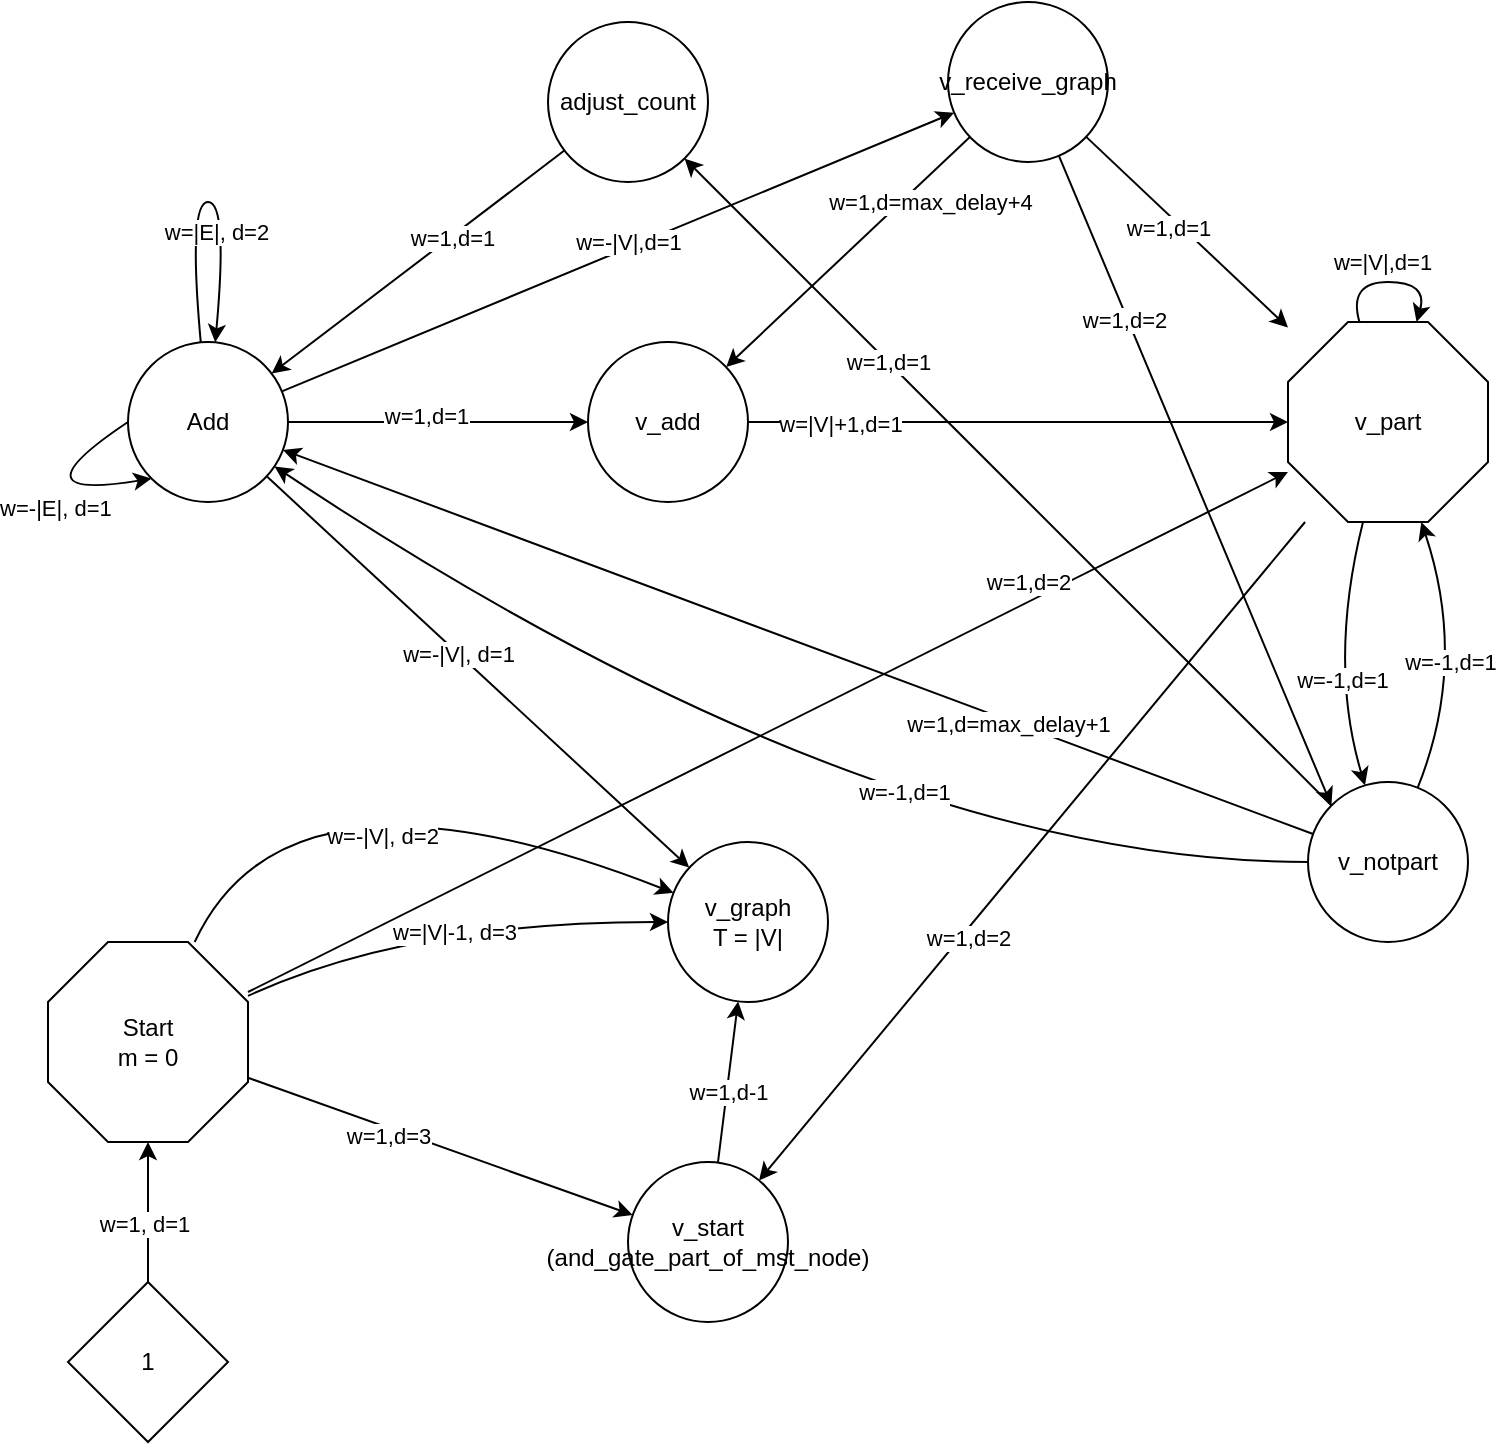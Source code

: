 <mxfile version="25.0.3">
  <diagram name="Pagina-1" id="IN2GnqsbCBUMsIS-wJ98">
    <mxGraphModel dx="766" dy="1077" grid="1" gridSize="10" guides="1" tooltips="1" connect="1" arrows="1" fold="1" page="1" pageScale="1" pageWidth="827" pageHeight="1169" math="0" shadow="0">
      <root>
        <mxCell id="0" />
        <mxCell id="1" parent="0" />
        <mxCell id="YsAKR73XazrwtLxm75Nd-1" value="1" style="rhombus;whiteSpace=wrap;html=1;" vertex="1" parent="1">
          <mxGeometry x="40" y="640" width="80" height="80" as="geometry" />
        </mxCell>
        <mxCell id="YsAKR73XazrwtLxm75Nd-2" value="Start&lt;div&gt;m = 0&lt;/div&gt;" style="whiteSpace=wrap;html=1;shape=mxgraph.basic.octagon2;align=center;verticalAlign=middle;dx=15;" vertex="1" parent="1">
          <mxGeometry x="30" y="470" width="100" height="100" as="geometry" />
        </mxCell>
        <mxCell id="YsAKR73XazrwtLxm75Nd-3" value="" style="endArrow=classic;html=1;rounded=0;" edge="1" parent="1" source="YsAKR73XazrwtLxm75Nd-1" target="YsAKR73XazrwtLxm75Nd-2">
          <mxGeometry width="50" height="50" relative="1" as="geometry">
            <mxPoint x="390" y="410" as="sourcePoint" />
            <mxPoint x="440" y="360" as="targetPoint" />
          </mxGeometry>
        </mxCell>
        <mxCell id="YsAKR73XazrwtLxm75Nd-24" value="w=1, d=1" style="edgeLabel;html=1;align=center;verticalAlign=middle;resizable=0;points=[];" vertex="1" connectable="0" parent="YsAKR73XazrwtLxm75Nd-3">
          <mxGeometry x="-0.171" y="2" relative="1" as="geometry">
            <mxPoint as="offset" />
          </mxGeometry>
        </mxCell>
        <mxCell id="YsAKR73XazrwtLxm75Nd-4" value="v_graph&lt;div&gt;T = |V|&lt;/div&gt;" style="ellipse;whiteSpace=wrap;html=1;aspect=fixed;" vertex="1" parent="1">
          <mxGeometry x="340" y="420" width="80" height="80" as="geometry" />
        </mxCell>
        <mxCell id="YsAKR73XazrwtLxm75Nd-5" value="" style="endArrow=classic;html=1;rounded=0;curved=1;" edge="1" parent="1" source="YsAKR73XazrwtLxm75Nd-2" target="YsAKR73XazrwtLxm75Nd-4">
          <mxGeometry width="50" height="50" relative="1" as="geometry">
            <mxPoint x="390" y="410" as="sourcePoint" />
            <mxPoint x="440" y="360" as="targetPoint" />
            <Array as="points">
              <mxPoint x="150" y="370" />
            </Array>
          </mxGeometry>
        </mxCell>
        <mxCell id="YsAKR73XazrwtLxm75Nd-35" value="w=-|V|, d=2" style="edgeLabel;html=1;align=center;verticalAlign=middle;resizable=0;points=[];" vertex="1" connectable="0" parent="YsAKR73XazrwtLxm75Nd-5">
          <mxGeometry x="0.083" y="-26" relative="1" as="geometry">
            <mxPoint x="-1" as="offset" />
          </mxGeometry>
        </mxCell>
        <mxCell id="YsAKR73XazrwtLxm75Nd-7" value="v_add" style="ellipse;whiteSpace=wrap;html=1;aspect=fixed;" vertex="1" parent="1">
          <mxGeometry x="300" y="170" width="80" height="80" as="geometry" />
        </mxCell>
        <mxCell id="YsAKR73XazrwtLxm75Nd-9" value="v_notpart" style="ellipse;whiteSpace=wrap;html=1;aspect=fixed;" vertex="1" parent="1">
          <mxGeometry x="660" y="390" width="80" height="80" as="geometry" />
        </mxCell>
        <mxCell id="YsAKR73XazrwtLxm75Nd-12" value="v_part" style="whiteSpace=wrap;html=1;shape=mxgraph.basic.octagon2;align=center;verticalAlign=middle;dx=15;" vertex="1" parent="1">
          <mxGeometry x="650" y="160" width="100" height="100" as="geometry" />
        </mxCell>
        <mxCell id="YsAKR73XazrwtLxm75Nd-13" value="" style="endArrow=classic;html=1;rounded=0;curved=1;" edge="1" parent="1" source="YsAKR73XazrwtLxm75Nd-12" target="YsAKR73XazrwtLxm75Nd-9">
          <mxGeometry width="50" height="50" relative="1" as="geometry">
            <mxPoint x="390" y="410" as="sourcePoint" />
            <mxPoint x="440" y="360" as="targetPoint" />
            <Array as="points">
              <mxPoint x="670" y="330" />
            </Array>
          </mxGeometry>
        </mxCell>
        <mxCell id="YsAKR73XazrwtLxm75Nd-51" value="w=-1,d=1" style="edgeLabel;html=1;align=center;verticalAlign=middle;resizable=0;points=[];" vertex="1" connectable="0" parent="YsAKR73XazrwtLxm75Nd-13">
          <mxGeometry x="0.216" y="4" relative="1" as="geometry">
            <mxPoint as="offset" />
          </mxGeometry>
        </mxCell>
        <mxCell id="YsAKR73XazrwtLxm75Nd-14" value="" style="endArrow=classic;html=1;rounded=0;curved=1;" edge="1" parent="1" source="YsAKR73XazrwtLxm75Nd-9" target="YsAKR73XazrwtLxm75Nd-12">
          <mxGeometry width="50" height="50" relative="1" as="geometry">
            <mxPoint x="390" y="410" as="sourcePoint" />
            <mxPoint x="440" y="360" as="targetPoint" />
            <Array as="points">
              <mxPoint x="740" y="330" />
            </Array>
          </mxGeometry>
        </mxCell>
        <mxCell id="YsAKR73XazrwtLxm75Nd-55" value="w=-1,d=1" style="edgeLabel;html=1;align=center;verticalAlign=middle;resizable=0;points=[];" vertex="1" connectable="0" parent="YsAKR73XazrwtLxm75Nd-14">
          <mxGeometry x="-0.089" y="9" relative="1" as="geometry">
            <mxPoint as="offset" />
          </mxGeometry>
        </mxCell>
        <mxCell id="YsAKR73XazrwtLxm75Nd-15" value="v_start&lt;div&gt;(and_gate_part_of_mst_node)&lt;/div&gt;" style="ellipse;whiteSpace=wrap;html=1;aspect=fixed;" vertex="1" parent="1">
          <mxGeometry x="320" y="580" width="80" height="80" as="geometry" />
        </mxCell>
        <mxCell id="YsAKR73XazrwtLxm75Nd-16" value="" style="endArrow=classic;html=1;rounded=0;" edge="1" parent="1" source="YsAKR73XazrwtLxm75Nd-2" target="YsAKR73XazrwtLxm75Nd-15">
          <mxGeometry width="50" height="50" relative="1" as="geometry">
            <mxPoint x="390" y="410" as="sourcePoint" />
            <mxPoint x="440" y="360" as="targetPoint" />
          </mxGeometry>
        </mxCell>
        <mxCell id="YsAKR73XazrwtLxm75Nd-46" value="w=1,d=3" style="edgeLabel;html=1;align=center;verticalAlign=middle;resizable=0;points=[];" vertex="1" connectable="0" parent="YsAKR73XazrwtLxm75Nd-16">
          <mxGeometry x="-0.258" y="-4" relative="1" as="geometry">
            <mxPoint as="offset" />
          </mxGeometry>
        </mxCell>
        <mxCell id="YsAKR73XazrwtLxm75Nd-17" value="" style="endArrow=classic;html=1;rounded=0;" edge="1" parent="1" source="YsAKR73XazrwtLxm75Nd-12" target="YsAKR73XazrwtLxm75Nd-15">
          <mxGeometry width="50" height="50" relative="1" as="geometry">
            <mxPoint x="590" y="300" as="sourcePoint" />
            <mxPoint x="440" y="360" as="targetPoint" />
          </mxGeometry>
        </mxCell>
        <mxCell id="YsAKR73XazrwtLxm75Nd-45" value="w=1,d=2" style="edgeLabel;html=1;align=center;verticalAlign=middle;resizable=0;points=[];" vertex="1" connectable="0" parent="YsAKR73XazrwtLxm75Nd-17">
          <mxGeometry x="0.251" y="3" relative="1" as="geometry">
            <mxPoint as="offset" />
          </mxGeometry>
        </mxCell>
        <mxCell id="YsAKR73XazrwtLxm75Nd-18" value="Add" style="ellipse;whiteSpace=wrap;html=1;aspect=fixed;" vertex="1" parent="1">
          <mxGeometry x="70" y="170" width="80" height="80" as="geometry" />
        </mxCell>
        <mxCell id="YsAKR73XazrwtLxm75Nd-19" value="" style="endArrow=classic;html=1;rounded=0;" edge="1" parent="1" source="YsAKR73XazrwtLxm75Nd-18" target="YsAKR73XazrwtLxm75Nd-7">
          <mxGeometry width="50" height="50" relative="1" as="geometry">
            <mxPoint x="390" y="410" as="sourcePoint" />
            <mxPoint x="440" y="360" as="targetPoint" />
          </mxGeometry>
        </mxCell>
        <mxCell id="YsAKR73XazrwtLxm75Nd-60" value="w=1,d=1" style="edgeLabel;html=1;align=center;verticalAlign=middle;resizable=0;points=[];" vertex="1" connectable="0" parent="YsAKR73XazrwtLxm75Nd-19">
          <mxGeometry x="-0.08" y="3" relative="1" as="geometry">
            <mxPoint as="offset" />
          </mxGeometry>
        </mxCell>
        <mxCell id="YsAKR73XazrwtLxm75Nd-20" value="" style="endArrow=classic;html=1;rounded=0;" edge="1" parent="1" source="YsAKR73XazrwtLxm75Nd-18" target="YsAKR73XazrwtLxm75Nd-4">
          <mxGeometry width="50" height="50" relative="1" as="geometry">
            <mxPoint x="390" y="410" as="sourcePoint" />
            <mxPoint x="440" y="360" as="targetPoint" />
          </mxGeometry>
        </mxCell>
        <mxCell id="YsAKR73XazrwtLxm75Nd-38" value="w=-|V|, d=1" style="edgeLabel;html=1;align=center;verticalAlign=middle;resizable=0;points=[];" vertex="1" connectable="0" parent="YsAKR73XazrwtLxm75Nd-20">
          <mxGeometry x="-0.095" relative="1" as="geometry">
            <mxPoint as="offset" />
          </mxGeometry>
        </mxCell>
        <mxCell id="YsAKR73XazrwtLxm75Nd-21" value="" style="endArrow=classic;html=1;rounded=0;" edge="1" parent="1" source="YsAKR73XazrwtLxm75Nd-15" target="YsAKR73XazrwtLxm75Nd-4">
          <mxGeometry width="50" height="50" relative="1" as="geometry">
            <mxPoint x="390" y="410" as="sourcePoint" />
            <mxPoint x="440" y="360" as="targetPoint" />
          </mxGeometry>
        </mxCell>
        <mxCell id="YsAKR73XazrwtLxm75Nd-47" value="w=1,d-1" style="edgeLabel;html=1;align=center;verticalAlign=middle;resizable=0;points=[];" vertex="1" connectable="0" parent="YsAKR73XazrwtLxm75Nd-21">
          <mxGeometry x="-0.109" relative="1" as="geometry">
            <mxPoint as="offset" />
          </mxGeometry>
        </mxCell>
        <mxCell id="YsAKR73XazrwtLxm75Nd-22" value="" style="endArrow=classic;html=1;rounded=0;" edge="1" parent="1" source="YsAKR73XazrwtLxm75Nd-7" target="YsAKR73XazrwtLxm75Nd-12">
          <mxGeometry width="50" height="50" relative="1" as="geometry">
            <mxPoint x="390" y="410" as="sourcePoint" />
            <mxPoint x="440" y="360" as="targetPoint" />
          </mxGeometry>
        </mxCell>
        <mxCell id="YsAKR73XazrwtLxm75Nd-63" value="w=|V|+1,d=1" style="edgeLabel;html=1;align=center;verticalAlign=middle;resizable=0;points=[];" vertex="1" connectable="0" parent="YsAKR73XazrwtLxm75Nd-22">
          <mxGeometry x="-0.659" y="-1" relative="1" as="geometry">
            <mxPoint as="offset" />
          </mxGeometry>
        </mxCell>
        <mxCell id="YsAKR73XazrwtLxm75Nd-23" value="" style="endArrow=classic;html=1;rounded=0;" edge="1" parent="1" source="YsAKR73XazrwtLxm75Nd-9" target="YsAKR73XazrwtLxm75Nd-18">
          <mxGeometry width="50" height="50" relative="1" as="geometry">
            <mxPoint x="390" y="410" as="sourcePoint" />
            <mxPoint x="440" y="360" as="targetPoint" />
          </mxGeometry>
        </mxCell>
        <mxCell id="YsAKR73XazrwtLxm75Nd-54" value="w=1,d=max_delay+1" style="edgeLabel;html=1;align=center;verticalAlign=middle;resizable=0;points=[];" vertex="1" connectable="0" parent="YsAKR73XazrwtLxm75Nd-23">
          <mxGeometry x="-0.388" relative="1" as="geometry">
            <mxPoint x="5" y="3" as="offset" />
          </mxGeometry>
        </mxCell>
        <mxCell id="YsAKR73XazrwtLxm75Nd-27" value="" style="endArrow=classic;html=1;rounded=0;curved=1;exitX=0;exitY=0.5;exitDx=0;exitDy=0;entryX=0;entryY=1;entryDx=0;entryDy=0;" edge="1" parent="1" source="YsAKR73XazrwtLxm75Nd-18" target="YsAKR73XazrwtLxm75Nd-18">
          <mxGeometry width="50" height="50" relative="1" as="geometry">
            <mxPoint x="160" y="90" as="sourcePoint" />
            <mxPoint x="240" y="160" as="targetPoint" />
            <Array as="points">
              <mxPoint x="10" y="250" />
            </Array>
          </mxGeometry>
        </mxCell>
        <mxCell id="YsAKR73XazrwtLxm75Nd-28" value="w=-|E|, d=1&amp;nbsp;" style="edgeLabel;html=1;align=center;verticalAlign=middle;resizable=0;points=[];" vertex="1" connectable="0" parent="YsAKR73XazrwtLxm75Nd-27">
          <mxGeometry x="0.334" y="-7" relative="1" as="geometry">
            <mxPoint as="offset" />
          </mxGeometry>
        </mxCell>
        <mxCell id="YsAKR73XazrwtLxm75Nd-29" value="" style="endArrow=classic;html=1;rounded=0;curved=1;elbow=vertical;" edge="1" parent="1" source="YsAKR73XazrwtLxm75Nd-18" target="YsAKR73XazrwtLxm75Nd-18">
          <mxGeometry width="50" height="50" relative="1" as="geometry">
            <mxPoint x="120" y="410" as="sourcePoint" />
            <mxPoint x="220" y="150" as="targetPoint" />
            <Array as="points">
              <mxPoint x="110" y="100" />
            </Array>
          </mxGeometry>
        </mxCell>
        <mxCell id="YsAKR73XazrwtLxm75Nd-30" value="w=|E|, d=2" style="edgeLabel;html=1;align=center;verticalAlign=middle;resizable=0;points=[];" vertex="1" connectable="0" parent="YsAKR73XazrwtLxm75Nd-29">
          <mxGeometry x="0.317" y="-5" relative="1" as="geometry">
            <mxPoint as="offset" />
          </mxGeometry>
        </mxCell>
        <mxCell id="YsAKR73XazrwtLxm75Nd-31" value="adjust_count" style="ellipse;whiteSpace=wrap;html=1;aspect=fixed;" vertex="1" parent="1">
          <mxGeometry x="280" y="10" width="80" height="80" as="geometry" />
        </mxCell>
        <mxCell id="YsAKR73XazrwtLxm75Nd-32" value="" style="endArrow=classic;html=1;rounded=0;" edge="1" parent="1" source="YsAKR73XazrwtLxm75Nd-31" target="YsAKR73XazrwtLxm75Nd-18">
          <mxGeometry width="50" height="50" relative="1" as="geometry">
            <mxPoint x="210" y="410" as="sourcePoint" />
            <mxPoint x="260" y="360" as="targetPoint" />
          </mxGeometry>
        </mxCell>
        <mxCell id="YsAKR73XazrwtLxm75Nd-33" value="w=1,d=1" style="edgeLabel;html=1;align=center;verticalAlign=middle;resizable=0;points=[];" vertex="1" connectable="0" parent="YsAKR73XazrwtLxm75Nd-32">
          <mxGeometry x="-0.227" relative="1" as="geometry">
            <mxPoint as="offset" />
          </mxGeometry>
        </mxCell>
        <mxCell id="YsAKR73XazrwtLxm75Nd-34" value="v_receive_graph" style="ellipse;whiteSpace=wrap;html=1;aspect=fixed;" vertex="1" parent="1">
          <mxGeometry x="480" width="80" height="80" as="geometry" />
        </mxCell>
        <mxCell id="YsAKR73XazrwtLxm75Nd-36" value="" style="endArrow=classic;html=1;rounded=0;curved=1;" edge="1" parent="1" source="YsAKR73XazrwtLxm75Nd-2" target="YsAKR73XazrwtLxm75Nd-4">
          <mxGeometry width="50" height="50" relative="1" as="geometry">
            <mxPoint x="170" y="410" as="sourcePoint" />
            <mxPoint x="220" y="360" as="targetPoint" />
            <Array as="points">
              <mxPoint x="210" y="460" />
            </Array>
          </mxGeometry>
        </mxCell>
        <mxCell id="YsAKR73XazrwtLxm75Nd-37" value="w=|V|-1, d=3" style="edgeLabel;html=1;align=center;verticalAlign=middle;resizable=0;points=[];" vertex="1" connectable="0" parent="YsAKR73XazrwtLxm75Nd-36">
          <mxGeometry x="0.236" y="-2" relative="1" as="geometry">
            <mxPoint x="-24" y="3" as="offset" />
          </mxGeometry>
        </mxCell>
        <mxCell id="YsAKR73XazrwtLxm75Nd-39" value="" style="endArrow=classic;html=1;rounded=0;" edge="1" parent="1" source="YsAKR73XazrwtLxm75Nd-18" target="YsAKR73XazrwtLxm75Nd-34">
          <mxGeometry width="50" height="50" relative="1" as="geometry">
            <mxPoint x="260" y="410" as="sourcePoint" />
            <mxPoint x="310" y="360" as="targetPoint" />
          </mxGeometry>
        </mxCell>
        <mxCell id="YsAKR73XazrwtLxm75Nd-40" value="w=-|V|,d=1" style="edgeLabel;html=1;align=center;verticalAlign=middle;resizable=0;points=[];" vertex="1" connectable="0" parent="YsAKR73XazrwtLxm75Nd-39">
          <mxGeometry x="0.317" y="-1" relative="1" as="geometry">
            <mxPoint x="-49" y="16" as="offset" />
          </mxGeometry>
        </mxCell>
        <mxCell id="YsAKR73XazrwtLxm75Nd-41" value="" style="endArrow=classic;html=1;rounded=0;curved=1;elbow=vertical;" edge="1" parent="1" source="YsAKR73XazrwtLxm75Nd-12" target="YsAKR73XazrwtLxm75Nd-12">
          <mxGeometry width="50" height="50" relative="1" as="geometry">
            <mxPoint x="560" y="410" as="sourcePoint" />
            <mxPoint x="710" y="110" as="targetPoint" />
            <Array as="points">
              <mxPoint x="680" y="140" />
            </Array>
          </mxGeometry>
        </mxCell>
        <mxCell id="YsAKR73XazrwtLxm75Nd-42" value="w=|V|,d=1" style="edgeLabel;html=1;align=center;verticalAlign=middle;resizable=0;points=[];" vertex="1" connectable="0" parent="YsAKR73XazrwtLxm75Nd-41">
          <mxGeometry x="0.164" y="-6" relative="1" as="geometry">
            <mxPoint x="-10" y="-16" as="offset" />
          </mxGeometry>
        </mxCell>
        <mxCell id="YsAKR73XazrwtLxm75Nd-43" value="" style="endArrow=classic;html=1;rounded=0;" edge="1" parent="1" source="YsAKR73XazrwtLxm75Nd-2" target="YsAKR73XazrwtLxm75Nd-12">
          <mxGeometry width="50" height="50" relative="1" as="geometry">
            <mxPoint x="290" y="410" as="sourcePoint" />
            <mxPoint x="560" y="120" as="targetPoint" />
          </mxGeometry>
        </mxCell>
        <mxCell id="YsAKR73XazrwtLxm75Nd-44" value="w=1,d=2" style="edgeLabel;html=1;align=center;verticalAlign=middle;resizable=0;points=[];" vertex="1" connectable="0" parent="YsAKR73XazrwtLxm75Nd-43">
          <mxGeometry x="0.647" y="3" relative="1" as="geometry">
            <mxPoint x="-37" y="12" as="offset" />
          </mxGeometry>
        </mxCell>
        <mxCell id="YsAKR73XazrwtLxm75Nd-48" value="" style="endArrow=classic;html=1;rounded=0;" edge="1" parent="1" source="YsAKR73XazrwtLxm75Nd-34" target="YsAKR73XazrwtLxm75Nd-12">
          <mxGeometry width="50" height="50" relative="1" as="geometry">
            <mxPoint x="490" y="210" as="sourcePoint" />
            <mxPoint x="540" y="160" as="targetPoint" />
          </mxGeometry>
        </mxCell>
        <mxCell id="YsAKR73XazrwtLxm75Nd-49" value="w=1,d=1" style="edgeLabel;html=1;align=center;verticalAlign=middle;resizable=0;points=[];" vertex="1" connectable="0" parent="YsAKR73XazrwtLxm75Nd-48">
          <mxGeometry x="-0.131" y="-5" relative="1" as="geometry">
            <mxPoint as="offset" />
          </mxGeometry>
        </mxCell>
        <mxCell id="YsAKR73XazrwtLxm75Nd-52" value="" style="endArrow=classic;html=1;rounded=0;entryX=0;entryY=0;entryDx=0;entryDy=0;" edge="1" parent="1" source="YsAKR73XazrwtLxm75Nd-34" target="YsAKR73XazrwtLxm75Nd-9">
          <mxGeometry width="50" height="50" relative="1" as="geometry">
            <mxPoint x="490" y="210" as="sourcePoint" />
            <mxPoint x="540" y="160" as="targetPoint" />
          </mxGeometry>
        </mxCell>
        <mxCell id="YsAKR73XazrwtLxm75Nd-53" value="w=1,d=2" style="edgeLabel;html=1;align=center;verticalAlign=middle;resizable=0;points=[];" vertex="1" connectable="0" parent="YsAKR73XazrwtLxm75Nd-52">
          <mxGeometry x="-0.502" y="-2" relative="1" as="geometry">
            <mxPoint as="offset" />
          </mxGeometry>
        </mxCell>
        <mxCell id="YsAKR73XazrwtLxm75Nd-56" value="" style="endArrow=classic;html=1;rounded=0;curved=1;" edge="1" parent="1" source="YsAKR73XazrwtLxm75Nd-9" target="YsAKR73XazrwtLxm75Nd-18">
          <mxGeometry width="50" height="50" relative="1" as="geometry">
            <mxPoint x="350" y="210" as="sourcePoint" />
            <mxPoint x="400" y="160" as="targetPoint" />
            <Array as="points">
              <mxPoint x="440" y="430" />
            </Array>
          </mxGeometry>
        </mxCell>
        <mxCell id="YsAKR73XazrwtLxm75Nd-57" value="w=-1,d=1" style="edgeLabel;html=1;align=center;verticalAlign=middle;resizable=0;points=[];" vertex="1" connectable="0" parent="YsAKR73XazrwtLxm75Nd-56">
          <mxGeometry x="-0.299" y="-35" relative="1" as="geometry">
            <mxPoint as="offset" />
          </mxGeometry>
        </mxCell>
        <mxCell id="YsAKR73XazrwtLxm75Nd-58" value="" style="endArrow=classic;html=1;rounded=0;" edge="1" parent="1" source="YsAKR73XazrwtLxm75Nd-9" target="YsAKR73XazrwtLxm75Nd-31">
          <mxGeometry width="50" height="50" relative="1" as="geometry">
            <mxPoint x="470" y="210" as="sourcePoint" />
            <mxPoint x="520" y="160" as="targetPoint" />
          </mxGeometry>
        </mxCell>
        <mxCell id="YsAKR73XazrwtLxm75Nd-59" value="w=1,d=1" style="edgeLabel;html=1;align=center;verticalAlign=middle;resizable=0;points=[];" vertex="1" connectable="0" parent="YsAKR73XazrwtLxm75Nd-58">
          <mxGeometry x="0.498" y="2" relative="1" as="geometry">
            <mxPoint x="22" y="19" as="offset" />
          </mxGeometry>
        </mxCell>
        <mxCell id="YsAKR73XazrwtLxm75Nd-61" value="" style="endArrow=classic;html=1;rounded=0;" edge="1" parent="1" source="YsAKR73XazrwtLxm75Nd-34" target="YsAKR73XazrwtLxm75Nd-7">
          <mxGeometry width="50" height="50" relative="1" as="geometry">
            <mxPoint x="310" y="410" as="sourcePoint" />
            <mxPoint x="360" y="360" as="targetPoint" />
          </mxGeometry>
        </mxCell>
        <mxCell id="YsAKR73XazrwtLxm75Nd-62" value="w=1,d=max_delay+4" style="edgeLabel;html=1;align=center;verticalAlign=middle;resizable=0;points=[];" vertex="1" connectable="0" parent="YsAKR73XazrwtLxm75Nd-61">
          <mxGeometry x="-0.27" y="1" relative="1" as="geometry">
            <mxPoint x="23" y="-10" as="offset" />
          </mxGeometry>
        </mxCell>
      </root>
    </mxGraphModel>
  </diagram>
</mxfile>
